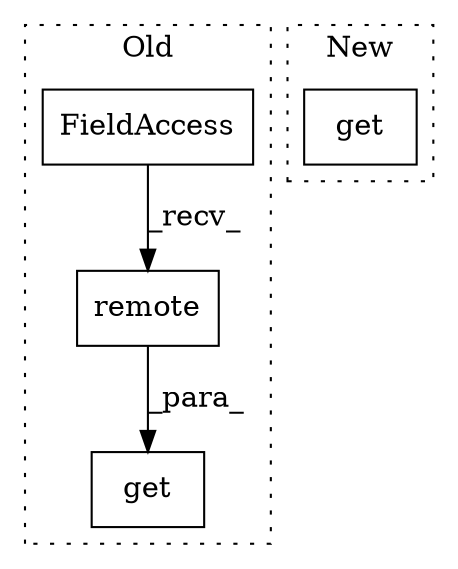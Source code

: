 digraph G {
subgraph cluster0 {
1 [label="remote" a="32" s="3579,3635" l="7,1" shape="box"];
3 [label="FieldAccess" a="22" s="3552" l="26" shape="box"];
4 [label="get" a="32" s="3548,3636" l="4,1" shape="box"];
label = "Old";
style="dotted";
}
subgraph cluster1 {
2 [label="get" a="32" s="3438,3519" l="4,1" shape="box"];
label = "New";
style="dotted";
}
1 -> 4 [label="_para_"];
3 -> 1 [label="_recv_"];
}